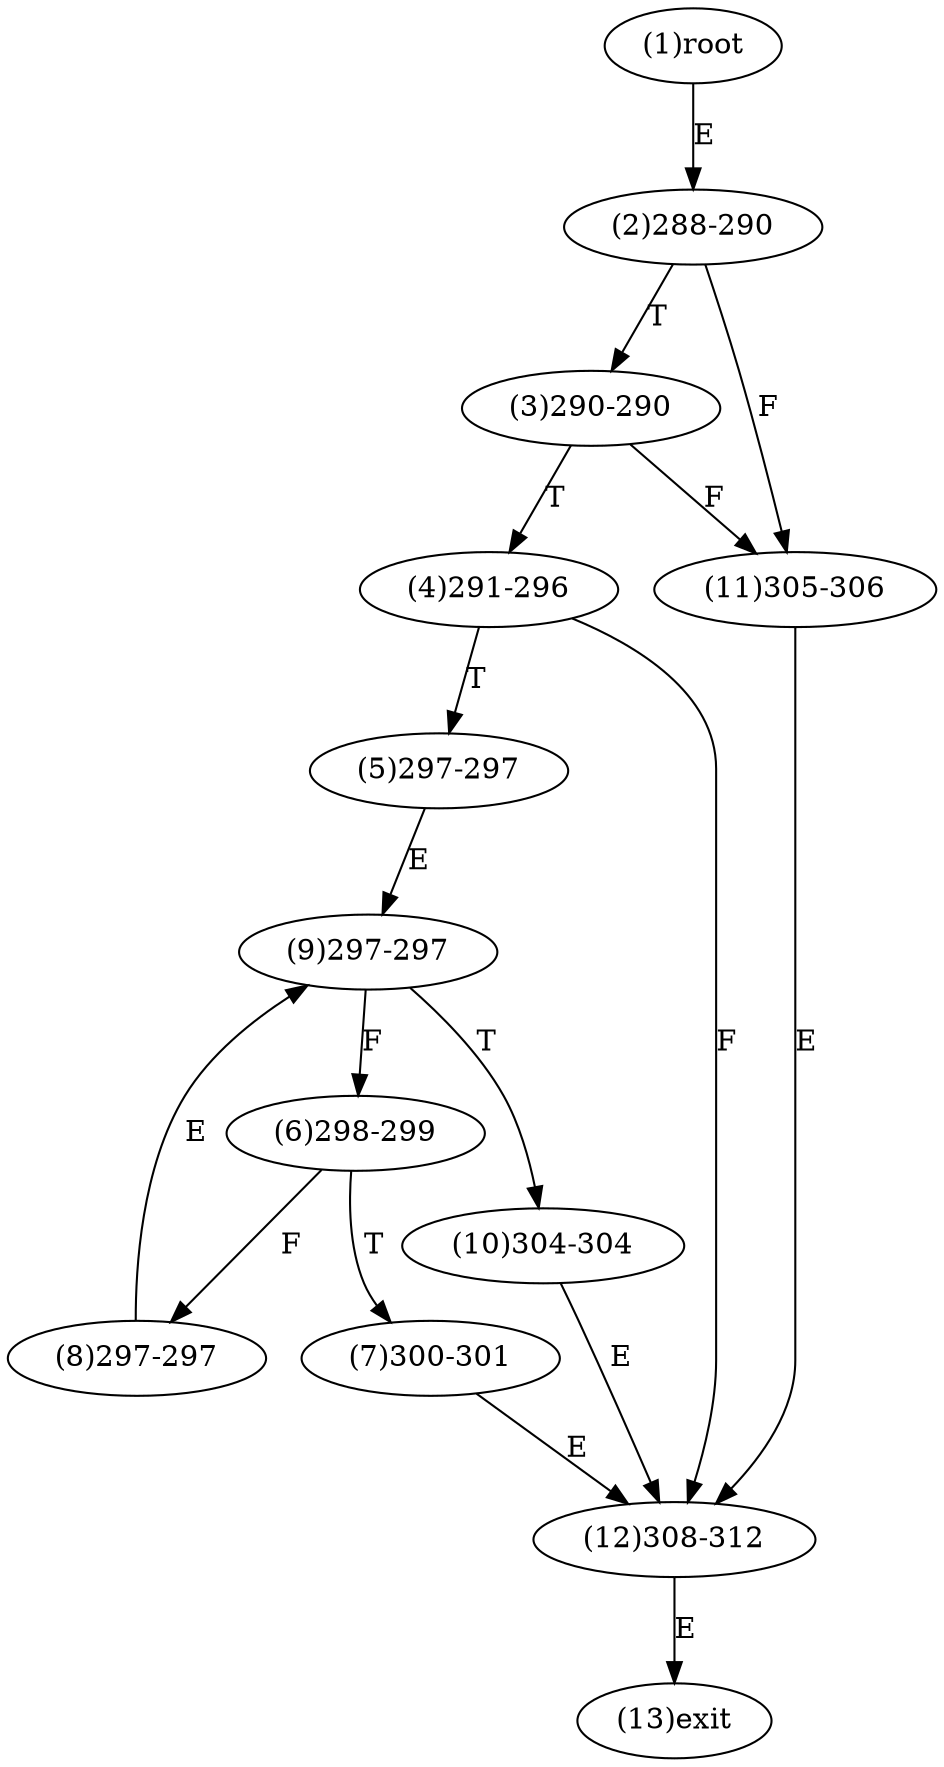 digraph "" { 
1[ label="(1)root"];
2[ label="(2)288-290"];
3[ label="(3)290-290"];
4[ label="(4)291-296"];
5[ label="(5)297-297"];
6[ label="(6)298-299"];
7[ label="(7)300-301"];
8[ label="(8)297-297"];
9[ label="(9)297-297"];
10[ label="(10)304-304"];
11[ label="(11)305-306"];
12[ label="(12)308-312"];
13[ label="(13)exit"];
1->2[ label="E"];
2->11[ label="F"];
2->3[ label="T"];
3->11[ label="F"];
3->4[ label="T"];
4->12[ label="F"];
4->5[ label="T"];
5->9[ label="E"];
6->8[ label="F"];
6->7[ label="T"];
7->12[ label="E"];
8->9[ label="E"];
9->6[ label="F"];
9->10[ label="T"];
10->12[ label="E"];
11->12[ label="E"];
12->13[ label="E"];
}